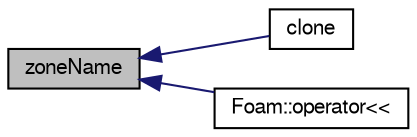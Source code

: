digraph "zoneName"
{
  bgcolor="transparent";
  edge [fontname="FreeSans",fontsize="10",labelfontname="FreeSans",labelfontsize="10"];
  node [fontname="FreeSans",fontsize="10",shape=record];
  rankdir="LR";
  Node147 [label="zoneName",height=0.2,width=0.4,color="black", fillcolor="grey75", style="filled", fontcolor="black"];
  Node147 -> Node148 [dir="back",color="midnightblue",fontsize="10",style="solid",fontname="FreeSans"];
  Node148 [label="clone",height=0.2,width=0.4,color="black",URL="$a24714.html#a404c9f17b14ccdfc08016228286a0431",tooltip="Clone. "];
  Node147 -> Node149 [dir="back",color="midnightblue",fontsize="10",style="solid",fontname="FreeSans"];
  Node149 [label="Foam::operator\<\<",height=0.2,width=0.4,color="black",URL="$a21124.html#a0034a9c9396a3cb4f02f594753f5a989"];
}
